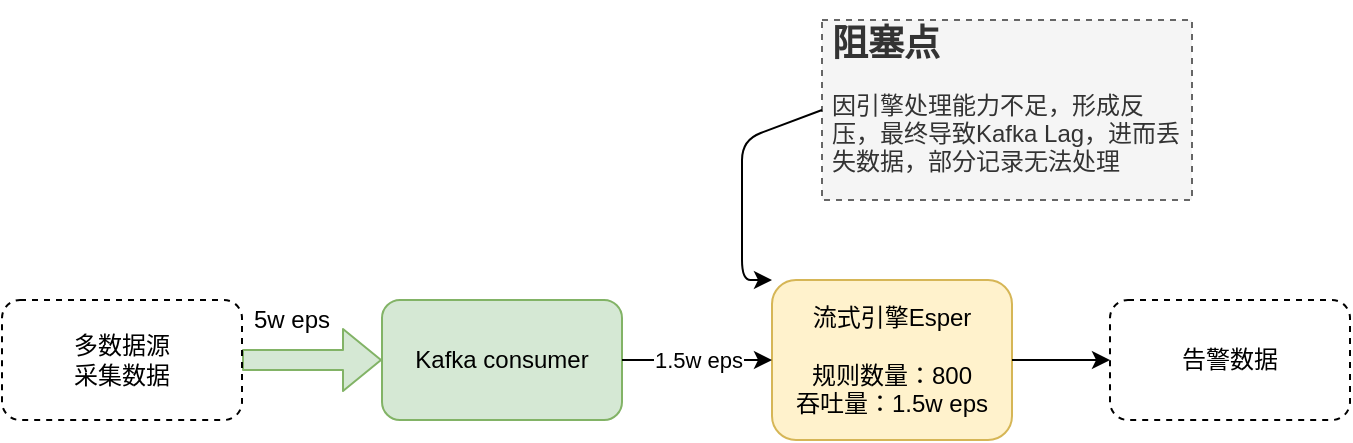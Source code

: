 <mxfile version="14.2.4" type="github">
  <diagram id="OhF-d4IrDkloM0CWmTXY" name="Page-1">
    <mxGraphModel dx="1547" dy="477" grid="1" gridSize="10" guides="1" tooltips="1" connect="1" arrows="1" fold="1" page="1" pageScale="1" pageWidth="827" pageHeight="1169" math="0" shadow="0">
      <root>
        <mxCell id="0" />
        <mxCell id="1" parent="0" />
        <mxCell id="eOvEeG8slfokaM3ithfl-1" value="Kafka consumer" style="rounded=1;whiteSpace=wrap;html=1;fillColor=#d5e8d4;strokeColor=#82b366;" vertex="1" parent="1">
          <mxGeometry x="50" y="190" width="120" height="60" as="geometry" />
        </mxCell>
        <mxCell id="eOvEeG8slfokaM3ithfl-2" value="流式引擎Esper&lt;br&gt;&lt;br&gt;规则数量：800&lt;br&gt;吞吐量：1.5w eps" style="rounded=1;whiteSpace=wrap;html=1;fillColor=#fff2cc;strokeColor=#d6b656;" vertex="1" parent="1">
          <mxGeometry x="245" y="180" width="120" height="80" as="geometry" />
        </mxCell>
        <mxCell id="eOvEeG8slfokaM3ithfl-3" value="1.5w eps" style="endArrow=classic;html=1;exitX=1;exitY=0.5;exitDx=0;exitDy=0;entryX=0;entryY=0.5;entryDx=0;entryDy=0;" edge="1" parent="1" source="eOvEeG8slfokaM3ithfl-1" target="eOvEeG8slfokaM3ithfl-2">
          <mxGeometry relative="1" as="geometry">
            <mxPoint x="130" y="250" as="sourcePoint" />
            <mxPoint x="290" y="250" as="targetPoint" />
            <Array as="points">
              <mxPoint x="200" y="220" />
            </Array>
          </mxGeometry>
        </mxCell>
        <mxCell id="eOvEeG8slfokaM3ithfl-9" value="" style="shape=flexArrow;endArrow=classic;html=1;fillColor=#d5e8d4;strokeColor=#82b366;" edge="1" parent="1">
          <mxGeometry width="50" height="50" relative="1" as="geometry">
            <mxPoint x="-20" y="220" as="sourcePoint" />
            <mxPoint x="50" y="220" as="targetPoint" />
          </mxGeometry>
        </mxCell>
        <mxCell id="eOvEeG8slfokaM3ithfl-10" value="5w eps" style="text;html=1;strokeColor=none;fillColor=none;align=center;verticalAlign=middle;whiteSpace=wrap;rounded=0;" vertex="1" parent="1">
          <mxGeometry x="-20" y="190" width="50" height="20" as="geometry" />
        </mxCell>
        <mxCell id="eOvEeG8slfokaM3ithfl-13" value="多数据源&lt;br&gt;采集数据" style="rounded=1;whiteSpace=wrap;html=1;dashed=1;" vertex="1" parent="1">
          <mxGeometry x="-140" y="190" width="120" height="60" as="geometry" />
        </mxCell>
        <mxCell id="eOvEeG8slfokaM3ithfl-14" value="告警数据" style="rounded=1;whiteSpace=wrap;html=1;dashed=1;" vertex="1" parent="1">
          <mxGeometry x="414" y="190" width="120" height="60" as="geometry" />
        </mxCell>
        <mxCell id="eOvEeG8slfokaM3ithfl-17" value="" style="endArrow=classic;html=1;exitX=1;exitY=0.5;exitDx=0;exitDy=0;entryX=0;entryY=0.5;entryDx=0;entryDy=0;" edge="1" parent="1" source="eOvEeG8slfokaM3ithfl-2" target="eOvEeG8slfokaM3ithfl-14">
          <mxGeometry width="50" height="50" relative="1" as="geometry">
            <mxPoint x="190" y="260" as="sourcePoint" />
            <mxPoint x="240" y="210" as="targetPoint" />
          </mxGeometry>
        </mxCell>
        <mxCell id="eOvEeG8slfokaM3ithfl-18" value="&lt;h1 style=&quot;font-size: 18px&quot;&gt;&lt;font style=&quot;font-size: 18px&quot;&gt;阻塞点&lt;/font&gt;&lt;/h1&gt;&lt;p&gt;&lt;font style=&quot;font-size: 12px&quot;&gt;因引擎处理能力不足，形成反压，最终导致Kafka Lag，进而丢失数据，部分记录无法处理&lt;/font&gt;&lt;/p&gt;" style="text;html=1;strokeColor=#666666;fillColor=#f5f5f5;spacing=5;spacingTop=-20;whiteSpace=wrap;overflow=hidden;rounded=0;dashed=1;fontColor=#333333;" vertex="1" parent="1">
          <mxGeometry x="270" y="50" width="185" height="90" as="geometry" />
        </mxCell>
        <mxCell id="eOvEeG8slfokaM3ithfl-21" value="" style="endArrow=classic;html=1;exitX=0;exitY=0.5;exitDx=0;exitDy=0;entryX=0;entryY=0;entryDx=0;entryDy=0;" edge="1" parent="1" source="eOvEeG8slfokaM3ithfl-18" target="eOvEeG8slfokaM3ithfl-2">
          <mxGeometry width="50" height="50" relative="1" as="geometry">
            <mxPoint x="375" y="230" as="sourcePoint" />
            <mxPoint x="230" y="220" as="targetPoint" />
            <Array as="points">
              <mxPoint x="230" y="110" />
              <mxPoint x="230" y="180" />
            </Array>
          </mxGeometry>
        </mxCell>
      </root>
    </mxGraphModel>
  </diagram>
</mxfile>
